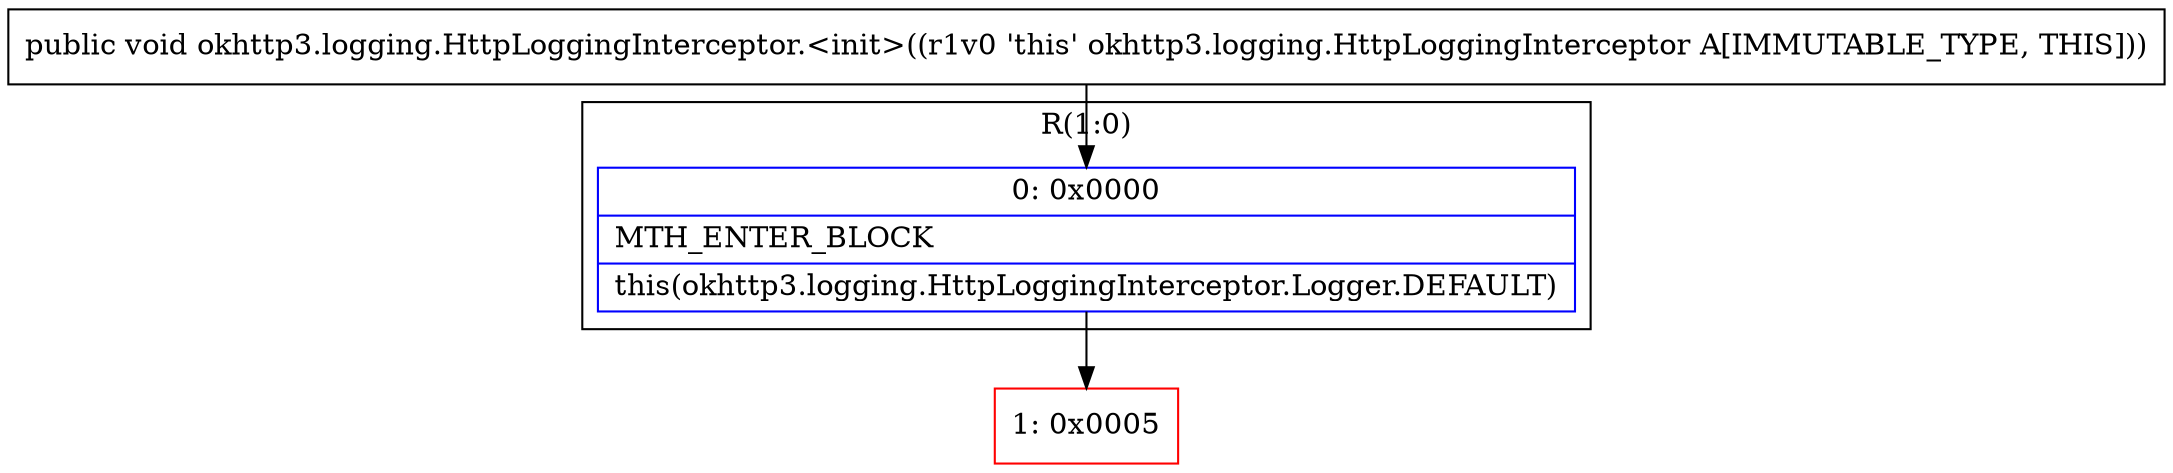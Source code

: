 digraph "CFG forokhttp3.logging.HttpLoggingInterceptor.\<init\>()V" {
subgraph cluster_Region_832927038 {
label = "R(1:0)";
node [shape=record,color=blue];
Node_0 [shape=record,label="{0\:\ 0x0000|MTH_ENTER_BLOCK\l|this(okhttp3.logging.HttpLoggingInterceptor.Logger.DEFAULT)\l}"];
}
Node_1 [shape=record,color=red,label="{1\:\ 0x0005}"];
MethodNode[shape=record,label="{public void okhttp3.logging.HttpLoggingInterceptor.\<init\>((r1v0 'this' okhttp3.logging.HttpLoggingInterceptor A[IMMUTABLE_TYPE, THIS])) }"];
MethodNode -> Node_0;
Node_0 -> Node_1;
}


